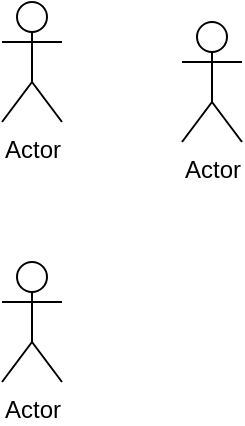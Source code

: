 <mxfile compressed="true" version="16.5.6" type="github"><diagram id="SVKaOEhVigUVczkBLGVq" name="Page-1"><mxGraphModel dx="868" dy="450" grid="1" gridSize="10" guides="1" tooltips="1" connect="1" arrows="1" fold="1" page="1" pageScale="1" pageWidth="827" pageHeight="1169" math="0" shadow="0"><root><mxCell id="0"/><mxCell id="1" parent="0"/><mxCell id="cUy7YZxRetMB7Kt8PGve-1" value="Actor" style="shape=umlActor;verticalLabelPosition=bottom;verticalAlign=top;html=1;outlineConnect=0;" parent="1" vertex="1"><mxGeometry x="40" y="90" width="30" height="60" as="geometry"/></mxCell><mxCell id="cUy7YZxRetMB7Kt8PGve-2" value="Actor" style="shape=umlActor;verticalLabelPosition=bottom;verticalAlign=top;html=1;outlineConnect=0;" parent="1" vertex="1"><mxGeometry x="40" y="220" width="30" height="60" as="geometry"/></mxCell><mxCell id="aoWT-LzkS2eulk2DC-qY-1" value="Actor" style="shape=umlActor;verticalLabelPosition=bottom;verticalAlign=top;html=1;outlineConnect=0;" vertex="1" parent="1"><mxGeometry x="130" y="100" width="30" height="60" as="geometry"/></mxCell></root></mxGraphModel></diagram></mxfile>